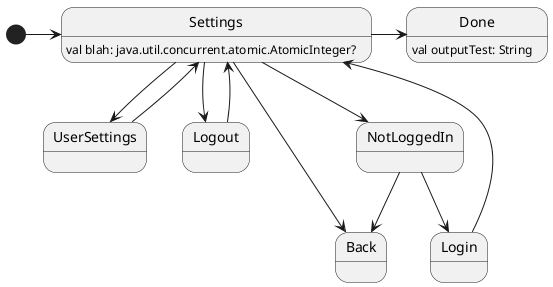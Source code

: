@startuml

Settings : val blah: java.util.concurrent.atomic.AtomicInteger?
Done : val outputTest: String

[*] -> Settings

Settings --> UserSettings
Settings --> Logout
Settings --> Back

Settings --> NotLoggedIn
UserSettings --> Settings

Logout --> Settings

NotLoggedIn --> Login
NotLoggedIn --> Back

Login --> Settings

Settings -> Done

@enduml
